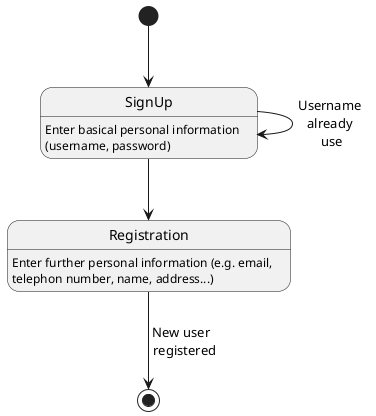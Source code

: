 @startuml

[*] --> SignUp
SignUp: Enter basical personal information \n(username, password)
SignUp --> SignUp: Username \nalready \nuse

SignUp --> Registration
Registration: Enter further personal information (e.g. email, \ntelephon number, name, address...)
Registration --> [*]:  New user \n registered
@enduml